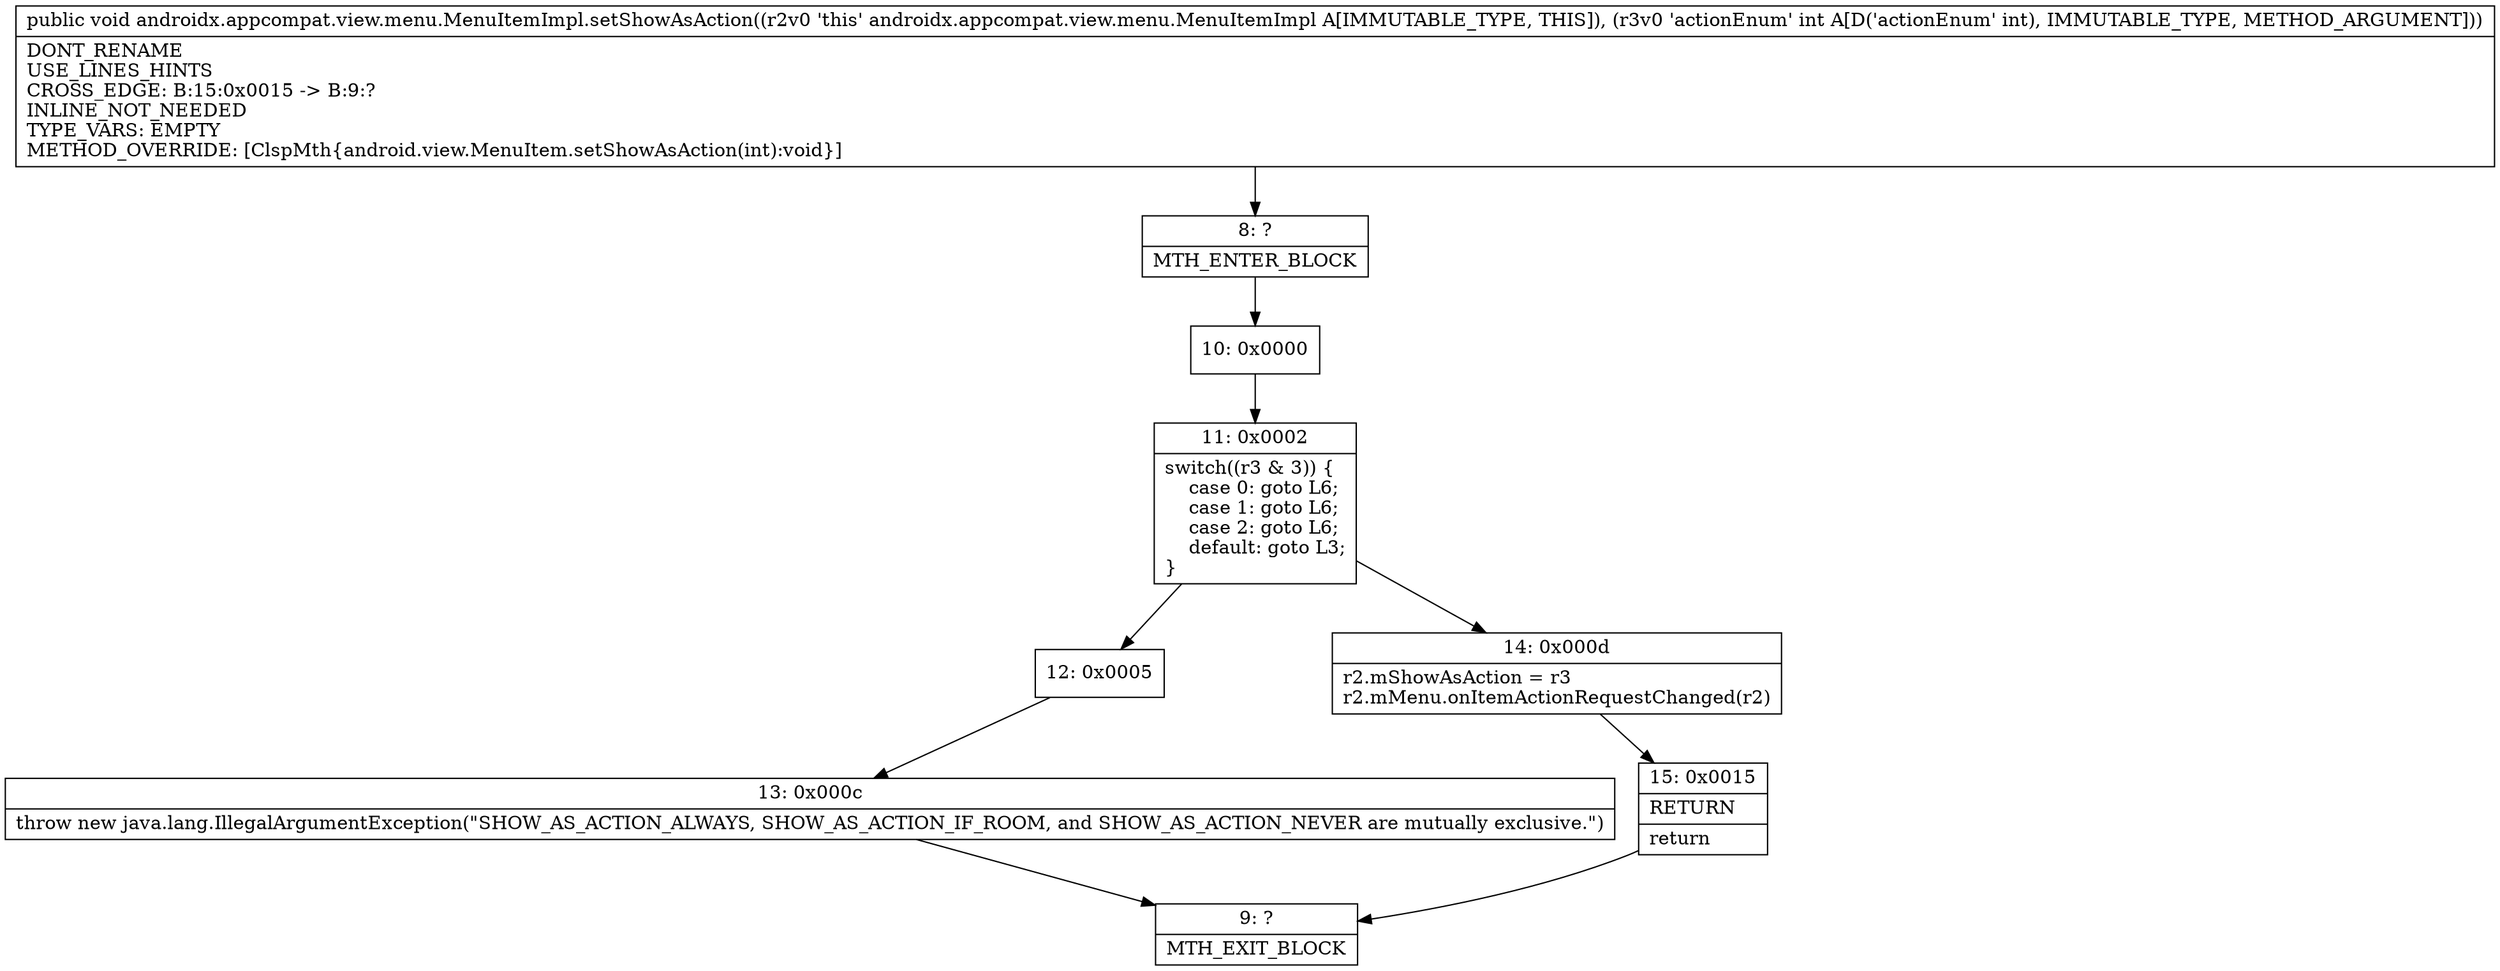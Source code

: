 digraph "CFG forandroidx.appcompat.view.menu.MenuItemImpl.setShowAsAction(I)V" {
Node_8 [shape=record,label="{8\:\ ?|MTH_ENTER_BLOCK\l}"];
Node_10 [shape=record,label="{10\:\ 0x0000}"];
Node_11 [shape=record,label="{11\:\ 0x0002|switch((r3 & 3)) \{\l    case 0: goto L6;\l    case 1: goto L6;\l    case 2: goto L6;\l    default: goto L3;\l\}\l}"];
Node_12 [shape=record,label="{12\:\ 0x0005}"];
Node_13 [shape=record,label="{13\:\ 0x000c|throw new java.lang.IllegalArgumentException(\"SHOW_AS_ACTION_ALWAYS, SHOW_AS_ACTION_IF_ROOM, and SHOW_AS_ACTION_NEVER are mutually exclusive.\")\l}"];
Node_9 [shape=record,label="{9\:\ ?|MTH_EXIT_BLOCK\l}"];
Node_14 [shape=record,label="{14\:\ 0x000d|r2.mShowAsAction = r3\lr2.mMenu.onItemActionRequestChanged(r2)\l}"];
Node_15 [shape=record,label="{15\:\ 0x0015|RETURN\l|return\l}"];
MethodNode[shape=record,label="{public void androidx.appcompat.view.menu.MenuItemImpl.setShowAsAction((r2v0 'this' androidx.appcompat.view.menu.MenuItemImpl A[IMMUTABLE_TYPE, THIS]), (r3v0 'actionEnum' int A[D('actionEnum' int), IMMUTABLE_TYPE, METHOD_ARGUMENT]))  | DONT_RENAME\lUSE_LINES_HINTS\lCROSS_EDGE: B:15:0x0015 \-\> B:9:?\lINLINE_NOT_NEEDED\lTYPE_VARS: EMPTY\lMETHOD_OVERRIDE: [ClspMth\{android.view.MenuItem.setShowAsAction(int):void\}]\l}"];
MethodNode -> Node_8;Node_8 -> Node_10;
Node_10 -> Node_11;
Node_11 -> Node_12;
Node_11 -> Node_14;
Node_12 -> Node_13;
Node_13 -> Node_9;
Node_14 -> Node_15;
Node_15 -> Node_9;
}

